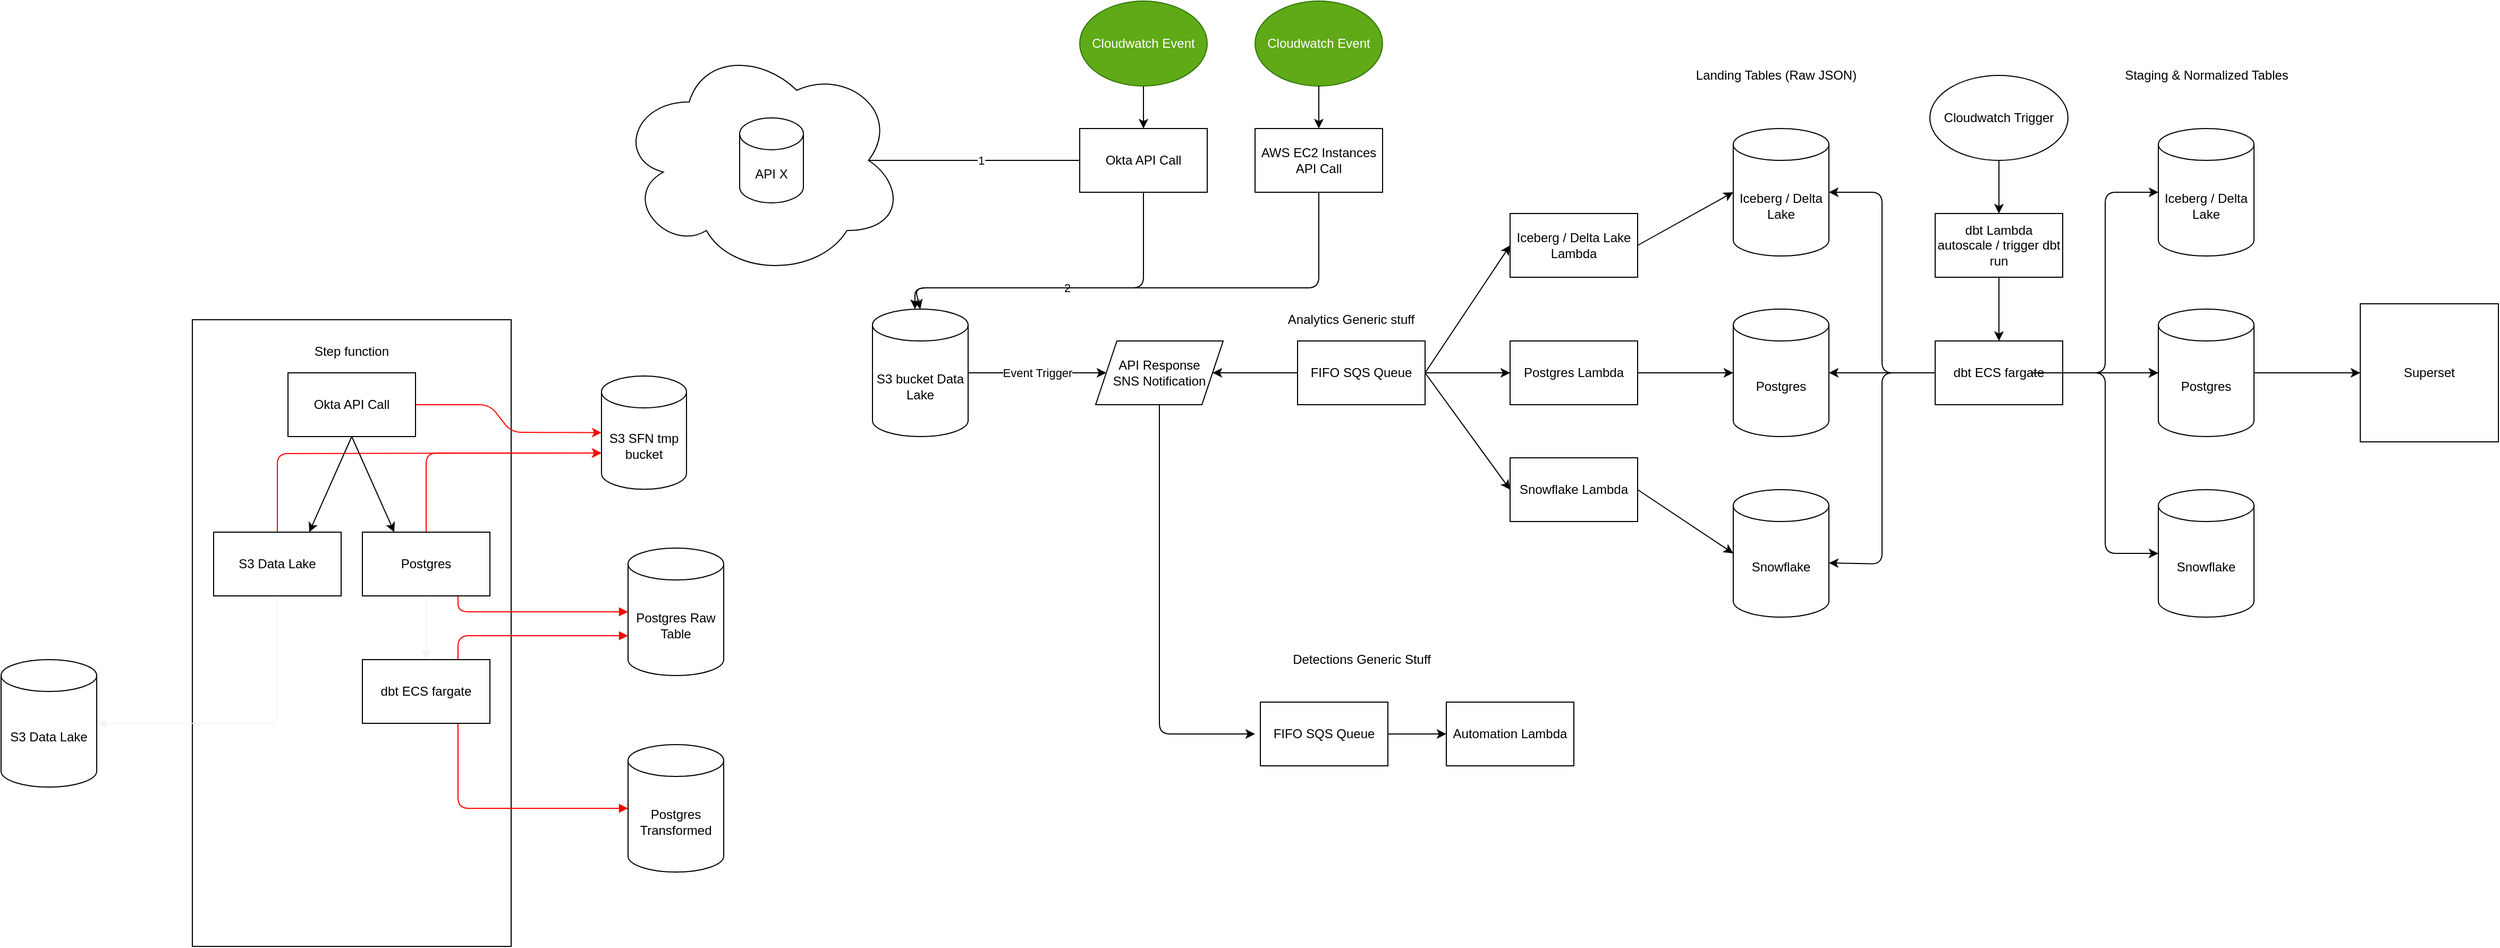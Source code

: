 <mxfile>
    <diagram id="F33jILelvyepg5wKvacy" name="Page-1">
        <mxGraphModel dx="3147" dy="814" grid="1" gridSize="10" guides="1" tooltips="1" connect="1" arrows="1" fold="1" page="1" pageScale="1" pageWidth="850" pageHeight="1100" math="0" shadow="0">
            <root>
                <mxCell id="0"/>
                <mxCell id="1" parent="0"/>
                <mxCell id="186" value="" style="rounded=0;whiteSpace=wrap;html=1;" vertex="1" parent="1">
                    <mxGeometry x="-700" y="390" width="300" height="590" as="geometry"/>
                </mxCell>
                <mxCell id="10" value="2" style="edgeStyle=none;html=1;" parent="1" source="2" edge="1">
                    <mxGeometry relative="1" as="geometry">
                        <mxPoint x="-20" y="380" as="targetPoint"/>
                        <Array as="points">
                            <mxPoint x="195" y="360"/>
                            <mxPoint x="80" y="360"/>
                            <mxPoint x="-20" y="360"/>
                        </Array>
                        <mxPoint as="offset"/>
                    </mxGeometry>
                </mxCell>
                <mxCell id="20" style="edgeStyle=none;html=1;entryX=1;entryY=0.5;entryDx=0;entryDy=0;entryPerimeter=0;" parent="1" source="2" target="15" edge="1">
                    <mxGeometry relative="1" as="geometry"/>
                </mxCell>
                <mxCell id="29" value="1" style="edgeLabel;html=1;align=center;verticalAlign=middle;resizable=0;points=[];" parent="20" connectable="0" vertex="1">
                    <mxGeometry x="-0.28" relative="1" as="geometry">
                        <mxPoint as="offset"/>
                    </mxGeometry>
                </mxCell>
                <mxCell id="2" value="Okta API Call" style="rounded=0;whiteSpace=wrap;html=1;" parent="1" vertex="1">
                    <mxGeometry x="135" y="210" width="120" height="60" as="geometry"/>
                </mxCell>
                <mxCell id="4" value="" style="edgeStyle=none;html=1;" parent="1" source="3" target="2" edge="1">
                    <mxGeometry relative="1" as="geometry"/>
                </mxCell>
                <mxCell id="3" value="Cloudwatch Event" style="ellipse;whiteSpace=wrap;html=1;fillColor=#60a917;fontColor=#ffffff;strokeColor=#2D7600;" parent="1" vertex="1">
                    <mxGeometry x="135" y="90" width="120" height="80" as="geometry"/>
                </mxCell>
                <mxCell id="23" value="" style="group" parent="1" connectable="0" vertex="1">
                    <mxGeometry x="-290" y="130" width="270" height="220" as="geometry"/>
                </mxCell>
                <mxCell id="24" value="" style="group" parent="23" connectable="0" vertex="1">
                    <mxGeometry x="-10" width="270" height="220" as="geometry"/>
                </mxCell>
                <mxCell id="21" value="" style="ellipse;shape=cloud;whiteSpace=wrap;html=1;" parent="24" vertex="1">
                    <mxGeometry width="270" height="220" as="geometry"/>
                </mxCell>
                <mxCell id="15" value="API X" style="shape=cylinder3;whiteSpace=wrap;html=1;boundedLbl=1;backgroundOutline=1;size=15;" parent="24" vertex="1">
                    <mxGeometry x="115" y="70" width="60" height="80" as="geometry"/>
                </mxCell>
                <mxCell id="26" value="Postgres" style="shape=cylinder3;whiteSpace=wrap;html=1;boundedLbl=1;backgroundOutline=1;size=15;" parent="1" vertex="1">
                    <mxGeometry x="750" y="380" width="90" height="120" as="geometry"/>
                </mxCell>
                <mxCell id="106" value="Event Trigger" style="edgeStyle=none;html=1;" parent="1" source="105" target="107" edge="1">
                    <mxGeometry relative="1" as="geometry">
                        <mxPoint x="150" y="440" as="targetPoint"/>
                    </mxGeometry>
                </mxCell>
                <mxCell id="105" value="S3 bucket Data Lake" style="shape=cylinder3;whiteSpace=wrap;html=1;boundedLbl=1;backgroundOutline=1;size=15;" parent="1" vertex="1">
                    <mxGeometry x="-60" y="380" width="90" height="120" as="geometry"/>
                </mxCell>
                <mxCell id="167" style="edgeStyle=none;html=1;exitX=0.5;exitY=1;exitDx=0;exitDy=0;" parent="1" source="107" edge="1">
                    <mxGeometry relative="1" as="geometry">
                        <mxPoint x="300" y="780" as="targetPoint"/>
                        <Array as="points">
                            <mxPoint x="210" y="660"/>
                            <mxPoint x="210" y="780"/>
                        </Array>
                    </mxGeometry>
                </mxCell>
                <mxCell id="107" value="API Response&lt;br&gt;SNS Notification" style="shape=parallelogram;perimeter=parallelogramPerimeter;whiteSpace=wrap;html=1;fixedSize=1;" parent="1" vertex="1">
                    <mxGeometry x="150" y="410" width="120" height="60" as="geometry"/>
                </mxCell>
                <mxCell id="133" value="" style="edgeStyle=none;html=1;" parent="1" source="112" target="26" edge="1">
                    <mxGeometry relative="1" as="geometry"/>
                </mxCell>
                <mxCell id="112" value="Postgres Lambda" style="rounded=0;whiteSpace=wrap;html=1;" parent="1" vertex="1">
                    <mxGeometry x="540" y="410" width="120" height="60" as="geometry"/>
                </mxCell>
                <mxCell id="117" style="edgeStyle=none;html=1;exitX=0;exitY=0.5;exitDx=0;exitDy=0;entryX=1;entryY=0.5;entryDx=0;entryDy=0;" parent="1" source="115" target="107" edge="1">
                    <mxGeometry relative="1" as="geometry"/>
                </mxCell>
                <mxCell id="127" style="edgeStyle=none;html=1;exitX=1;exitY=0.5;exitDx=0;exitDy=0;entryX=0;entryY=0.5;entryDx=0;entryDy=0;" parent="1" source="115" target="112" edge="1">
                    <mxGeometry relative="1" as="geometry"/>
                </mxCell>
                <mxCell id="168" style="edgeStyle=none;html=1;exitX=1;exitY=0.5;exitDx=0;exitDy=0;entryX=0;entryY=0.5;entryDx=0;entryDy=0;" parent="1" source="115" target="162" edge="1">
                    <mxGeometry relative="1" as="geometry"/>
                </mxCell>
                <mxCell id="169" style="edgeStyle=none;html=1;exitX=1;exitY=0.5;exitDx=0;exitDy=0;entryX=0;entryY=0.5;entryDx=0;entryDy=0;" parent="1" source="115" target="163" edge="1">
                    <mxGeometry relative="1" as="geometry"/>
                </mxCell>
                <mxCell id="115" value="FIFO SQS Queue" style="rounded=0;whiteSpace=wrap;html=1;" parent="1" vertex="1">
                    <mxGeometry x="340" y="410" width="120" height="60" as="geometry"/>
                </mxCell>
                <mxCell id="123" value="Snowflake" style="shape=cylinder3;whiteSpace=wrap;html=1;boundedLbl=1;backgroundOutline=1;size=15;" parent="1" vertex="1">
                    <mxGeometry x="750" y="550" width="90" height="120" as="geometry"/>
                </mxCell>
                <mxCell id="125" value="Iceberg / Delta Lake" style="shape=cylinder3;whiteSpace=wrap;html=1;boundedLbl=1;backgroundOutline=1;size=15;" parent="1" vertex="1">
                    <mxGeometry x="750" y="210" width="90" height="120" as="geometry"/>
                </mxCell>
                <mxCell id="142" value="" style="edgeStyle=none;html=1;" parent="1" source="132" target="26" edge="1">
                    <mxGeometry relative="1" as="geometry"/>
                </mxCell>
                <mxCell id="143" style="edgeStyle=none;html=1;entryX=1;entryY=0.5;entryDx=0;entryDy=0;entryPerimeter=0;" parent="1" target="125" edge="1">
                    <mxGeometry relative="1" as="geometry">
                        <mxPoint x="940" y="440" as="sourcePoint"/>
                        <Array as="points">
                            <mxPoint x="890" y="440"/>
                            <mxPoint x="890" y="270"/>
                        </Array>
                    </mxGeometry>
                </mxCell>
                <mxCell id="144" style="edgeStyle=none;html=1;entryX=1;entryY=0.575;entryDx=0;entryDy=0;entryPerimeter=0;" parent="1" target="123" edge="1">
                    <mxGeometry relative="1" as="geometry">
                        <mxPoint x="940" y="440" as="sourcePoint"/>
                        <Array as="points">
                            <mxPoint x="890" y="440"/>
                            <mxPoint x="890" y="620"/>
                        </Array>
                    </mxGeometry>
                </mxCell>
                <mxCell id="146" value="" style="edgeStyle=none;html=1;entryX=0;entryY=0.5;entryDx=0;entryDy=0;entryPerimeter=0;" parent="1" source="132" target="154" edge="1">
                    <mxGeometry relative="1" as="geometry">
                        <mxPoint x="1140" y="440" as="targetPoint"/>
                    </mxGeometry>
                </mxCell>
                <mxCell id="159" style="edgeStyle=none;html=1;entryX=0;entryY=0.5;entryDx=0;entryDy=0;entryPerimeter=0;" parent="1" target="154" edge="1">
                    <mxGeometry relative="1" as="geometry">
                        <mxPoint x="1030" y="440.0" as="sourcePoint"/>
                    </mxGeometry>
                </mxCell>
                <mxCell id="132" value="dbt ECS fargate" style="rounded=0;whiteSpace=wrap;html=1;" parent="1" vertex="1">
                    <mxGeometry x="940" y="410" width="120" height="60" as="geometry"/>
                </mxCell>
                <mxCell id="141" value="" style="edgeStyle=none;html=1;" parent="1" source="137" target="132" edge="1">
                    <mxGeometry relative="1" as="geometry"/>
                </mxCell>
                <mxCell id="137" value="dbt Lambda autoscale / trigger dbt run" style="rounded=0;whiteSpace=wrap;html=1;" parent="1" vertex="1">
                    <mxGeometry x="940" y="290" width="120" height="60" as="geometry"/>
                </mxCell>
                <mxCell id="140" value="" style="edgeStyle=none;html=1;" parent="1" source="138" target="137" edge="1">
                    <mxGeometry relative="1" as="geometry"/>
                </mxCell>
                <mxCell id="138" value="Cloudwatch Trigger" style="ellipse;whiteSpace=wrap;html=1;" parent="1" vertex="1">
                    <mxGeometry x="935" y="160" width="130" height="80" as="geometry"/>
                </mxCell>
                <mxCell id="184" value="" style="edgeStyle=none;html=1;" parent="1" source="154" target="183" edge="1">
                    <mxGeometry relative="1" as="geometry"/>
                </mxCell>
                <mxCell id="154" value="Postgres" style="shape=cylinder3;whiteSpace=wrap;html=1;boundedLbl=1;backgroundOutline=1;size=15;" parent="1" vertex="1">
                    <mxGeometry x="1150" y="380" width="90" height="120" as="geometry"/>
                </mxCell>
                <mxCell id="155" style="edgeStyle=none;html=1;entryX=0;entryY=0.5;entryDx=0;entryDy=0;entryPerimeter=0;exitX=1;exitY=0.5;exitDx=0;exitDy=0;" parent="1" target="158" edge="1">
                    <mxGeometry relative="1" as="geometry">
                        <mxPoint x="1030" y="440" as="sourcePoint"/>
                        <Array as="points">
                            <mxPoint x="1100" y="440"/>
                            <mxPoint x="1100" y="350"/>
                            <mxPoint x="1100" y="270"/>
                        </Array>
                    </mxGeometry>
                </mxCell>
                <mxCell id="156" style="edgeStyle=none;html=1;entryX=0;entryY=0.5;entryDx=0;entryDy=0;entryPerimeter=0;" parent="1" target="157" edge="1">
                    <mxGeometry relative="1" as="geometry">
                        <Array as="points">
                            <mxPoint x="1100" y="440"/>
                            <mxPoint x="1100" y="610"/>
                        </Array>
                        <mxPoint x="1030" y="440" as="sourcePoint"/>
                    </mxGeometry>
                </mxCell>
                <mxCell id="157" value="Snowflake" style="shape=cylinder3;whiteSpace=wrap;html=1;boundedLbl=1;backgroundOutline=1;size=15;" parent="1" vertex="1">
                    <mxGeometry x="1150" y="550" width="90" height="120" as="geometry"/>
                </mxCell>
                <mxCell id="158" value="Iceberg / Delta Lake" style="shape=cylinder3;whiteSpace=wrap;html=1;boundedLbl=1;backgroundOutline=1;size=15;" parent="1" vertex="1">
                    <mxGeometry x="1150" y="210" width="90" height="120" as="geometry"/>
                </mxCell>
                <mxCell id="160" value="Landing Tables (Raw JSON)" style="text;html=1;align=center;verticalAlign=middle;resizable=0;points=[];autosize=1;strokeColor=none;fillColor=none;" parent="1" vertex="1">
                    <mxGeometry x="705" y="145" width="170" height="30" as="geometry"/>
                </mxCell>
                <mxCell id="161" value="Staging &amp;amp; Normalized Tables" style="text;html=1;align=center;verticalAlign=middle;resizable=0;points=[];autosize=1;strokeColor=none;fillColor=none;" parent="1" vertex="1">
                    <mxGeometry x="1105" y="145" width="180" height="30" as="geometry"/>
                </mxCell>
                <mxCell id="164" style="edgeStyle=none;html=1;exitX=1;exitY=0.5;exitDx=0;exitDy=0;entryX=0;entryY=0.5;entryDx=0;entryDy=0;entryPerimeter=0;" parent="1" source="162" target="125" edge="1">
                    <mxGeometry relative="1" as="geometry"/>
                </mxCell>
                <mxCell id="162" value="Iceberg / Delta Lake Lambda" style="rounded=0;whiteSpace=wrap;html=1;" parent="1" vertex="1">
                    <mxGeometry x="540" y="290" width="120" height="60" as="geometry"/>
                </mxCell>
                <mxCell id="165" style="edgeStyle=none;html=1;exitX=1;exitY=0.5;exitDx=0;exitDy=0;entryX=0;entryY=0.5;entryDx=0;entryDy=0;entryPerimeter=0;" parent="1" source="163" target="123" edge="1">
                    <mxGeometry relative="1" as="geometry"/>
                </mxCell>
                <mxCell id="163" value="Snowflake Lambda" style="rounded=0;whiteSpace=wrap;html=1;" parent="1" vertex="1">
                    <mxGeometry x="540" y="520" width="120" height="60" as="geometry"/>
                </mxCell>
                <mxCell id="171" value="" style="edgeStyle=none;html=1;" parent="1" source="166" target="170" edge="1">
                    <mxGeometry relative="1" as="geometry"/>
                </mxCell>
                <mxCell id="166" value="FIFO SQS Queue" style="rounded=0;whiteSpace=wrap;html=1;" parent="1" vertex="1">
                    <mxGeometry x="305" y="750" width="120" height="60" as="geometry"/>
                </mxCell>
                <mxCell id="170" value="Automation Lambda" style="whiteSpace=wrap;html=1;rounded=0;" parent="1" vertex="1">
                    <mxGeometry x="480" y="750" width="120" height="60" as="geometry"/>
                </mxCell>
                <mxCell id="173" style="edgeStyle=none;html=1;exitX=0.5;exitY=1;exitDx=0;exitDy=0;entryX=0.5;entryY=0;entryDx=0;entryDy=0;entryPerimeter=0;" parent="1" source="172" target="105" edge="1">
                    <mxGeometry relative="1" as="geometry">
                        <Array as="points">
                            <mxPoint x="360" y="360"/>
                            <mxPoint x="190" y="360"/>
                            <mxPoint x="-20" y="360"/>
                        </Array>
                    </mxGeometry>
                </mxCell>
                <mxCell id="172" value="AWS EC2 Instances API Call" style="rounded=0;whiteSpace=wrap;html=1;" parent="1" vertex="1">
                    <mxGeometry x="300" y="210" width="120" height="60" as="geometry"/>
                </mxCell>
                <mxCell id="178" value="Analytics Generic stuff" style="text;html=1;align=center;verticalAlign=middle;resizable=0;points=[];autosize=1;strokeColor=none;fillColor=none;" parent="1" vertex="1">
                    <mxGeometry x="320" y="375" width="140" height="30" as="geometry"/>
                </mxCell>
                <mxCell id="177" value="Detections Generic Stuff" style="text;html=1;align=center;verticalAlign=middle;resizable=0;points=[];autosize=1;strokeColor=none;fillColor=none;" parent="1" vertex="1">
                    <mxGeometry x="325" y="695" width="150" height="30" as="geometry"/>
                </mxCell>
                <mxCell id="174" value="Cloudwatch Event" style="ellipse;whiteSpace=wrap;html=1;fillColor=#60a917;fontColor=#ffffff;strokeColor=#2D7600;" parent="1" vertex="1">
                    <mxGeometry x="300" y="90" width="120" height="80" as="geometry"/>
                </mxCell>
                <mxCell id="175" value="" style="edgeStyle=none;html=1;" parent="1" source="174" target="172" edge="1">
                    <mxGeometry relative="1" as="geometry"/>
                </mxCell>
                <mxCell id="183" value="Superset" style="whiteSpace=wrap;html=1;aspect=fixed;" parent="1" vertex="1">
                    <mxGeometry x="1340" y="375" width="130" height="130" as="geometry"/>
                </mxCell>
                <mxCell id="189" style="edgeStyle=none;html=1;exitX=1;exitY=0.5;exitDx=0;exitDy=0;entryX=0;entryY=0.5;entryDx=0;entryDy=0;entryPerimeter=0;strokeColor=#FF0000;" edge="1" parent="1" source="185" target="188">
                    <mxGeometry relative="1" as="geometry">
                        <Array as="points">
                            <mxPoint x="-420" y="470"/>
                            <mxPoint x="-400" y="496"/>
                        </Array>
                    </mxGeometry>
                </mxCell>
                <mxCell id="185" value="Okta API Call" style="rounded=0;whiteSpace=wrap;html=1;" vertex="1" parent="1">
                    <mxGeometry x="-610" y="440" width="120" height="60" as="geometry"/>
                </mxCell>
                <mxCell id="187" value="Step function" style="text;html=1;strokeColor=none;fillColor=none;align=center;verticalAlign=middle;whiteSpace=wrap;rounded=0;" vertex="1" parent="1">
                    <mxGeometry x="-600" y="405" width="100" height="30" as="geometry"/>
                </mxCell>
                <mxCell id="188" value="S3 SFN tmp bucket" style="shape=cylinder3;whiteSpace=wrap;html=1;boundedLbl=1;backgroundOutline=1;size=15;" vertex="1" parent="1">
                    <mxGeometry x="-315" y="443" width="80" height="106.67" as="geometry"/>
                </mxCell>
                <mxCell id="193" style="edgeStyle=none;html=1;exitX=0.5;exitY=0;exitDx=0;exitDy=0;entryX=0;entryY=0;entryDx=0;entryDy=72.502;entryPerimeter=0;fillColor=#FF0000;strokeColor=#FF0000;" edge="1" parent="1" source="190" target="188">
                    <mxGeometry relative="1" as="geometry">
                        <Array as="points">
                            <mxPoint x="-620" y="516"/>
                        </Array>
                    </mxGeometry>
                </mxCell>
                <mxCell id="206" style="edgeStyle=orthogonalEdgeStyle;shape=connector;rounded=1;html=1;exitX=0.5;exitY=1;exitDx=0;exitDy=0;entryX=1;entryY=0.5;entryDx=0;entryDy=0;entryPerimeter=0;labelBackgroundColor=default;strokeColor=#F5F5F5;fontFamily=Helvetica;fontSize=1;fontColor=default;endArrow=block;startSize=6;endSize=6;sourcePerimeterSpacing=0;targetPerimeterSpacing=0;fillColor=#FF0000;" edge="1" parent="1" source="190" target="198">
                    <mxGeometry relative="1" as="geometry"/>
                </mxCell>
                <mxCell id="190" value="S3 Data Lake" style="rounded=0;whiteSpace=wrap;html=1;" vertex="1" parent="1">
                    <mxGeometry x="-680" y="590" width="120" height="60" as="geometry"/>
                </mxCell>
                <mxCell id="192" style="edgeStyle=orthogonalEdgeStyle;html=1;exitX=0.5;exitY=0;exitDx=0;exitDy=0;entryX=0;entryY=0;entryDx=0;entryDy=72.502;entryPerimeter=0;strokeColor=#FF0000;" edge="1" parent="1" source="191" target="188">
                    <mxGeometry relative="1" as="geometry"/>
                </mxCell>
                <mxCell id="201" style="edgeStyle=orthogonalEdgeStyle;html=1;exitX=0.75;exitY=1;exitDx=0;exitDy=0;entryX=0;entryY=0.5;entryDx=0;entryDy=0;entryPerimeter=0;strokeColor=#FF0000;fontSize=1;endArrow=block;startSize=6;endSize=6;sourcePerimeterSpacing=0;targetPerimeterSpacing=0;fillColor=#FF0000;" edge="1" parent="1" source="191" target="197">
                    <mxGeometry relative="1" as="geometry"/>
                </mxCell>
                <mxCell id="208" style="edgeStyle=orthogonalEdgeStyle;shape=connector;rounded=1;html=1;exitX=0.5;exitY=1;exitDx=0;exitDy=0;entryX=0.5;entryY=0;entryDx=0;entryDy=0;labelBackgroundColor=default;strokeColor=#F5F5F5;fontFamily=Helvetica;fontSize=1;fontColor=default;endArrow=block;startSize=6;endSize=6;sourcePerimeterSpacing=0;targetPerimeterSpacing=0;fillColor=#FF0000;" edge="1" parent="1" source="191" target="204">
                    <mxGeometry relative="1" as="geometry"/>
                </mxCell>
                <mxCell id="191" value="Postgres" style="rounded=0;whiteSpace=wrap;html=1;" vertex="1" parent="1">
                    <mxGeometry x="-540" y="590" width="120" height="60" as="geometry"/>
                </mxCell>
                <mxCell id="197" value="Postgres Raw Table" style="shape=cylinder3;whiteSpace=wrap;html=1;boundedLbl=1;backgroundOutline=1;size=15;" vertex="1" parent="1">
                    <mxGeometry x="-290" y="605" width="90" height="120" as="geometry"/>
                </mxCell>
                <mxCell id="198" value="S3 Data Lake" style="shape=cylinder3;whiteSpace=wrap;html=1;boundedLbl=1;backgroundOutline=1;size=15;" vertex="1" parent="1">
                    <mxGeometry x="-880" y="710" width="90" height="120" as="geometry"/>
                </mxCell>
                <mxCell id="196" style="edgeStyle=none;html=1;exitX=0.5;exitY=1;exitDx=0;exitDy=0;entryX=0.25;entryY=0;entryDx=0;entryDy=0;" edge="1" parent="1" source="185" target="191">
                    <mxGeometry relative="1" as="geometry"/>
                </mxCell>
                <mxCell id="194" style="edgeStyle=none;html=1;exitX=0.5;exitY=1;exitDx=0;exitDy=0;entryX=0.75;entryY=0;entryDx=0;entryDy=0;" edge="1" parent="1" source="185" target="190">
                    <mxGeometry relative="1" as="geometry"/>
                </mxCell>
                <mxCell id="207" style="edgeStyle=orthogonalEdgeStyle;shape=connector;rounded=1;html=1;exitX=0.75;exitY=0;exitDx=0;exitDy=0;entryX=0;entryY=0;entryDx=0;entryDy=82.5;entryPerimeter=0;labelBackgroundColor=default;strokeColor=#FF0000;fontFamily=Helvetica;fontSize=1;fontColor=default;endArrow=block;startSize=6;endSize=6;sourcePerimeterSpacing=0;targetPerimeterSpacing=0;fillColor=#FF0000;" edge="1" parent="1" source="204" target="197">
                    <mxGeometry relative="1" as="geometry"/>
                </mxCell>
                <mxCell id="209" style="edgeStyle=orthogonalEdgeStyle;shape=connector;rounded=1;html=1;exitX=0.75;exitY=1;exitDx=0;exitDy=0;entryX=0;entryY=0.5;entryDx=0;entryDy=0;entryPerimeter=0;labelBackgroundColor=default;strokeColor=#FF0000;fontFamily=Helvetica;fontSize=1;fontColor=default;endArrow=block;startSize=6;endSize=6;sourcePerimeterSpacing=0;targetPerimeterSpacing=0;fillColor=#FF0000;" edge="1" parent="1" source="204" target="205">
                    <mxGeometry relative="1" as="geometry"/>
                </mxCell>
                <mxCell id="204" value="dbt ECS fargate" style="rounded=0;whiteSpace=wrap;html=1;" vertex="1" parent="1">
                    <mxGeometry x="-540" y="710" width="120" height="60" as="geometry"/>
                </mxCell>
                <mxCell id="205" value="Postgres Transformed" style="shape=cylinder3;whiteSpace=wrap;html=1;boundedLbl=1;backgroundOutline=1;size=15;" vertex="1" parent="1">
                    <mxGeometry x="-290" y="790" width="90" height="120" as="geometry"/>
                </mxCell>
            </root>
        </mxGraphModel>
    </diagram>
</mxfile>